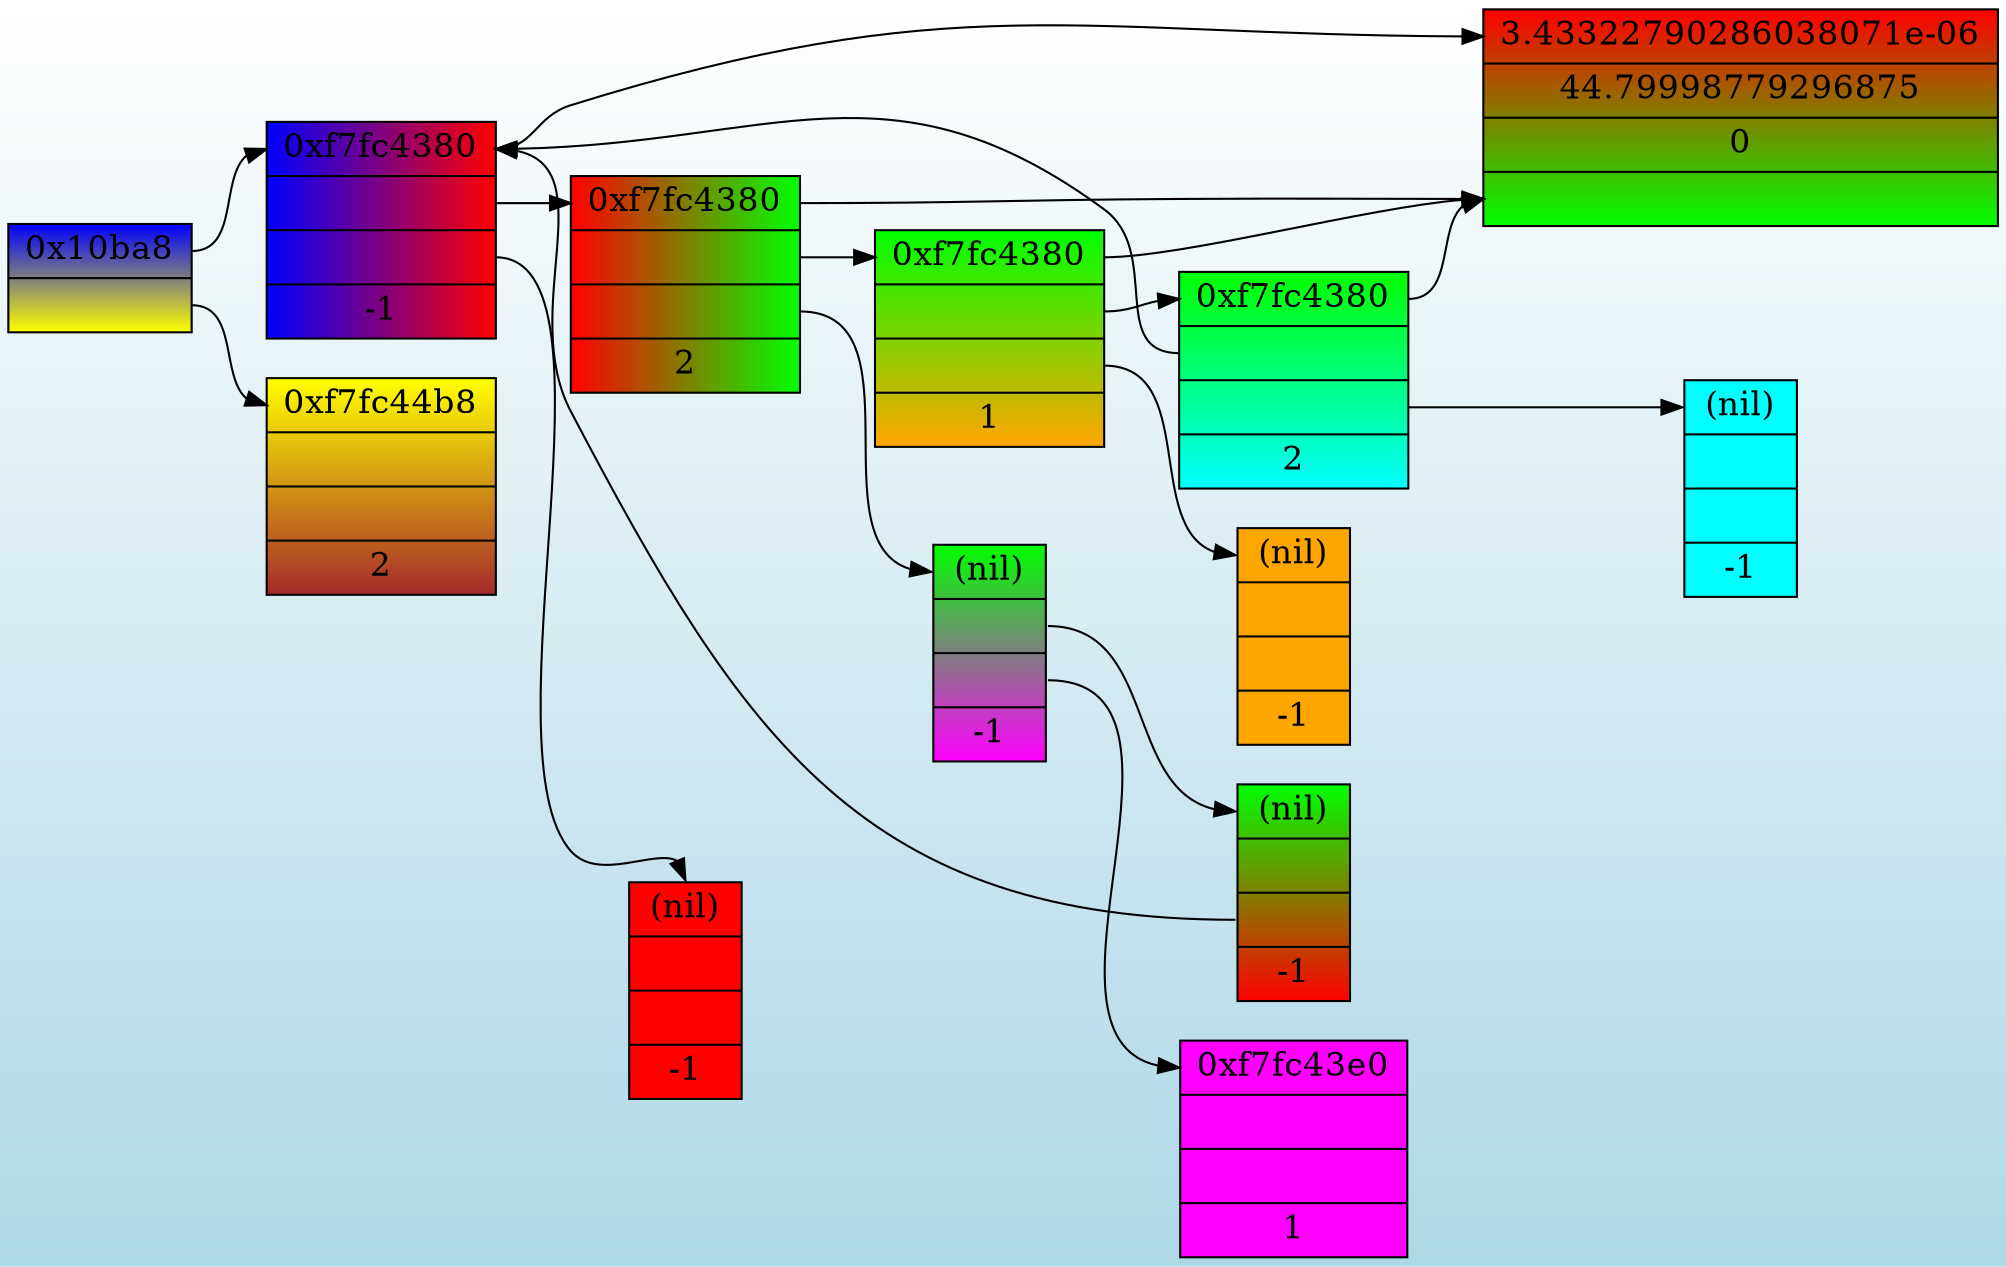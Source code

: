 digraph g {
graph [
rankdir = "LR"
bgcolor = "white:lightblue"
style="filled"
gradientangle = 270];
node [
fontsize = "16"
shape = "ellipse"
style="filled"
gradientangle=90
];
edge [
];
"node0" [
label = "<f0> 0x10ba8| <f1>"
shape = "record"
gradientangle="90"
fillcolor = "yellow:blue"
];
"node1" [
label = "<f0> 0xf7fc4380| <f1> | <f2> |-1"
shape = "record"
fillcolor = "blue:red"
gradientangle = 0
];
"node2" [
label = "<f0> 0xf7fc44b8| | |2"
shape = "record"
fillcolor = "brown:yellow"
gradientangle = 90
];
"node3" [
label = "<f0> 3.43322790286038071e-06|44.79998779296875|0 | <f1>"
shape = "record"
fillcolor = "green:red"
gradientangle = 90
];
"node4" [
label = "<f0> 0xf7fc4380| <f1> | <f2> |2"
shape = "record"
fillcolor = "red:green"
gradientangle = 0
];
"node5" [
label = "<f0> (nil)| | |-1"
shape = "record"
fillcolor = "red:red"
gradientangle = 90
];
"node6" [
label = "<f0> 0xf7fc4380| <f1> | <f2> |1"
shape = "record"
fillcolor = "orange:green"
];
"node7" [
label = "<f0> 0xf7fc4380| <f1> | <f2> |2"
shape = "record"
fillcolor = "cyan:green"
];
"node8" [
label = "<f0> (nil)| | |-1"
shape = "record"
fillcolor = "cyan:cyan"
];
"node9" [
label = "<f0> (nil)| | |-1"
shape = "record"
fillcolor = "orange:orange"
gradientangle = 90
];
"node10" [
label = "<f0> (nil)| <f1> | <f2> |-1"
shape = "record"
fillcolor = "magenta:green"
];
"node11" [
label = "<f0> (nil)| <f1> | <f2> |-1"
shape = "record"
fillcolor = "red:green"
];
"node12" [
label = "<f0> 0xf7fc43e0| | |1"
shape = "record"
fillcolor = "magenta:magenta"
];
"node0":f0 -> "node1":f0 [
id = 0
];
"node0":f1 -> "node2":f0 [
id = 1
];
"node1":f0 -> "node3":f0 [
id = 2
];
"node1":f1 -> "node4":f0 [
id = 3
];
"node1":f2 -> "node5":f0 [
id = 4
];
"node4":f0 -> "node3":f1 [
id = 5
];
"node4":f1 -> "node6":f0 [
id = 6
];
"node4":f2 -> "node10":f0 [
id = 7
];
"node6":f0 -> "node3":f1 [
id = 8
];
"node6":f1 -> "node7":f0 [
id = 9
];
"node6":f2 -> "node9":f0 [
id = 10
];
"node7":f0 -> "node3":f1 [
id = 11
];
"node7":f1 -> "node1":f0 [
id = 12
];
"node7":f2 -> "node8":f0 [
id = 13
];
"node10":f1 -> "node11":f0 [
id = 14
];
"node10":f2 -> "node12":f0 [
id = 15
];
"node11":f2 -> "node1":f0 [
id = 16
];
}
